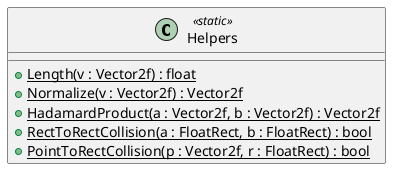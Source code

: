 @startuml
class Helpers <<static>> {
    + {static} Length(v : Vector2f) : float
    + {static} Normalize(v : Vector2f) : Vector2f
    + {static} HadamardProduct(a : Vector2f, b : Vector2f) : Vector2f
    + {static} RectToRectCollision(a : FloatRect, b : FloatRect) : bool
    + {static} PointToRectCollision(p : Vector2f, r : FloatRect) : bool
}
@enduml
